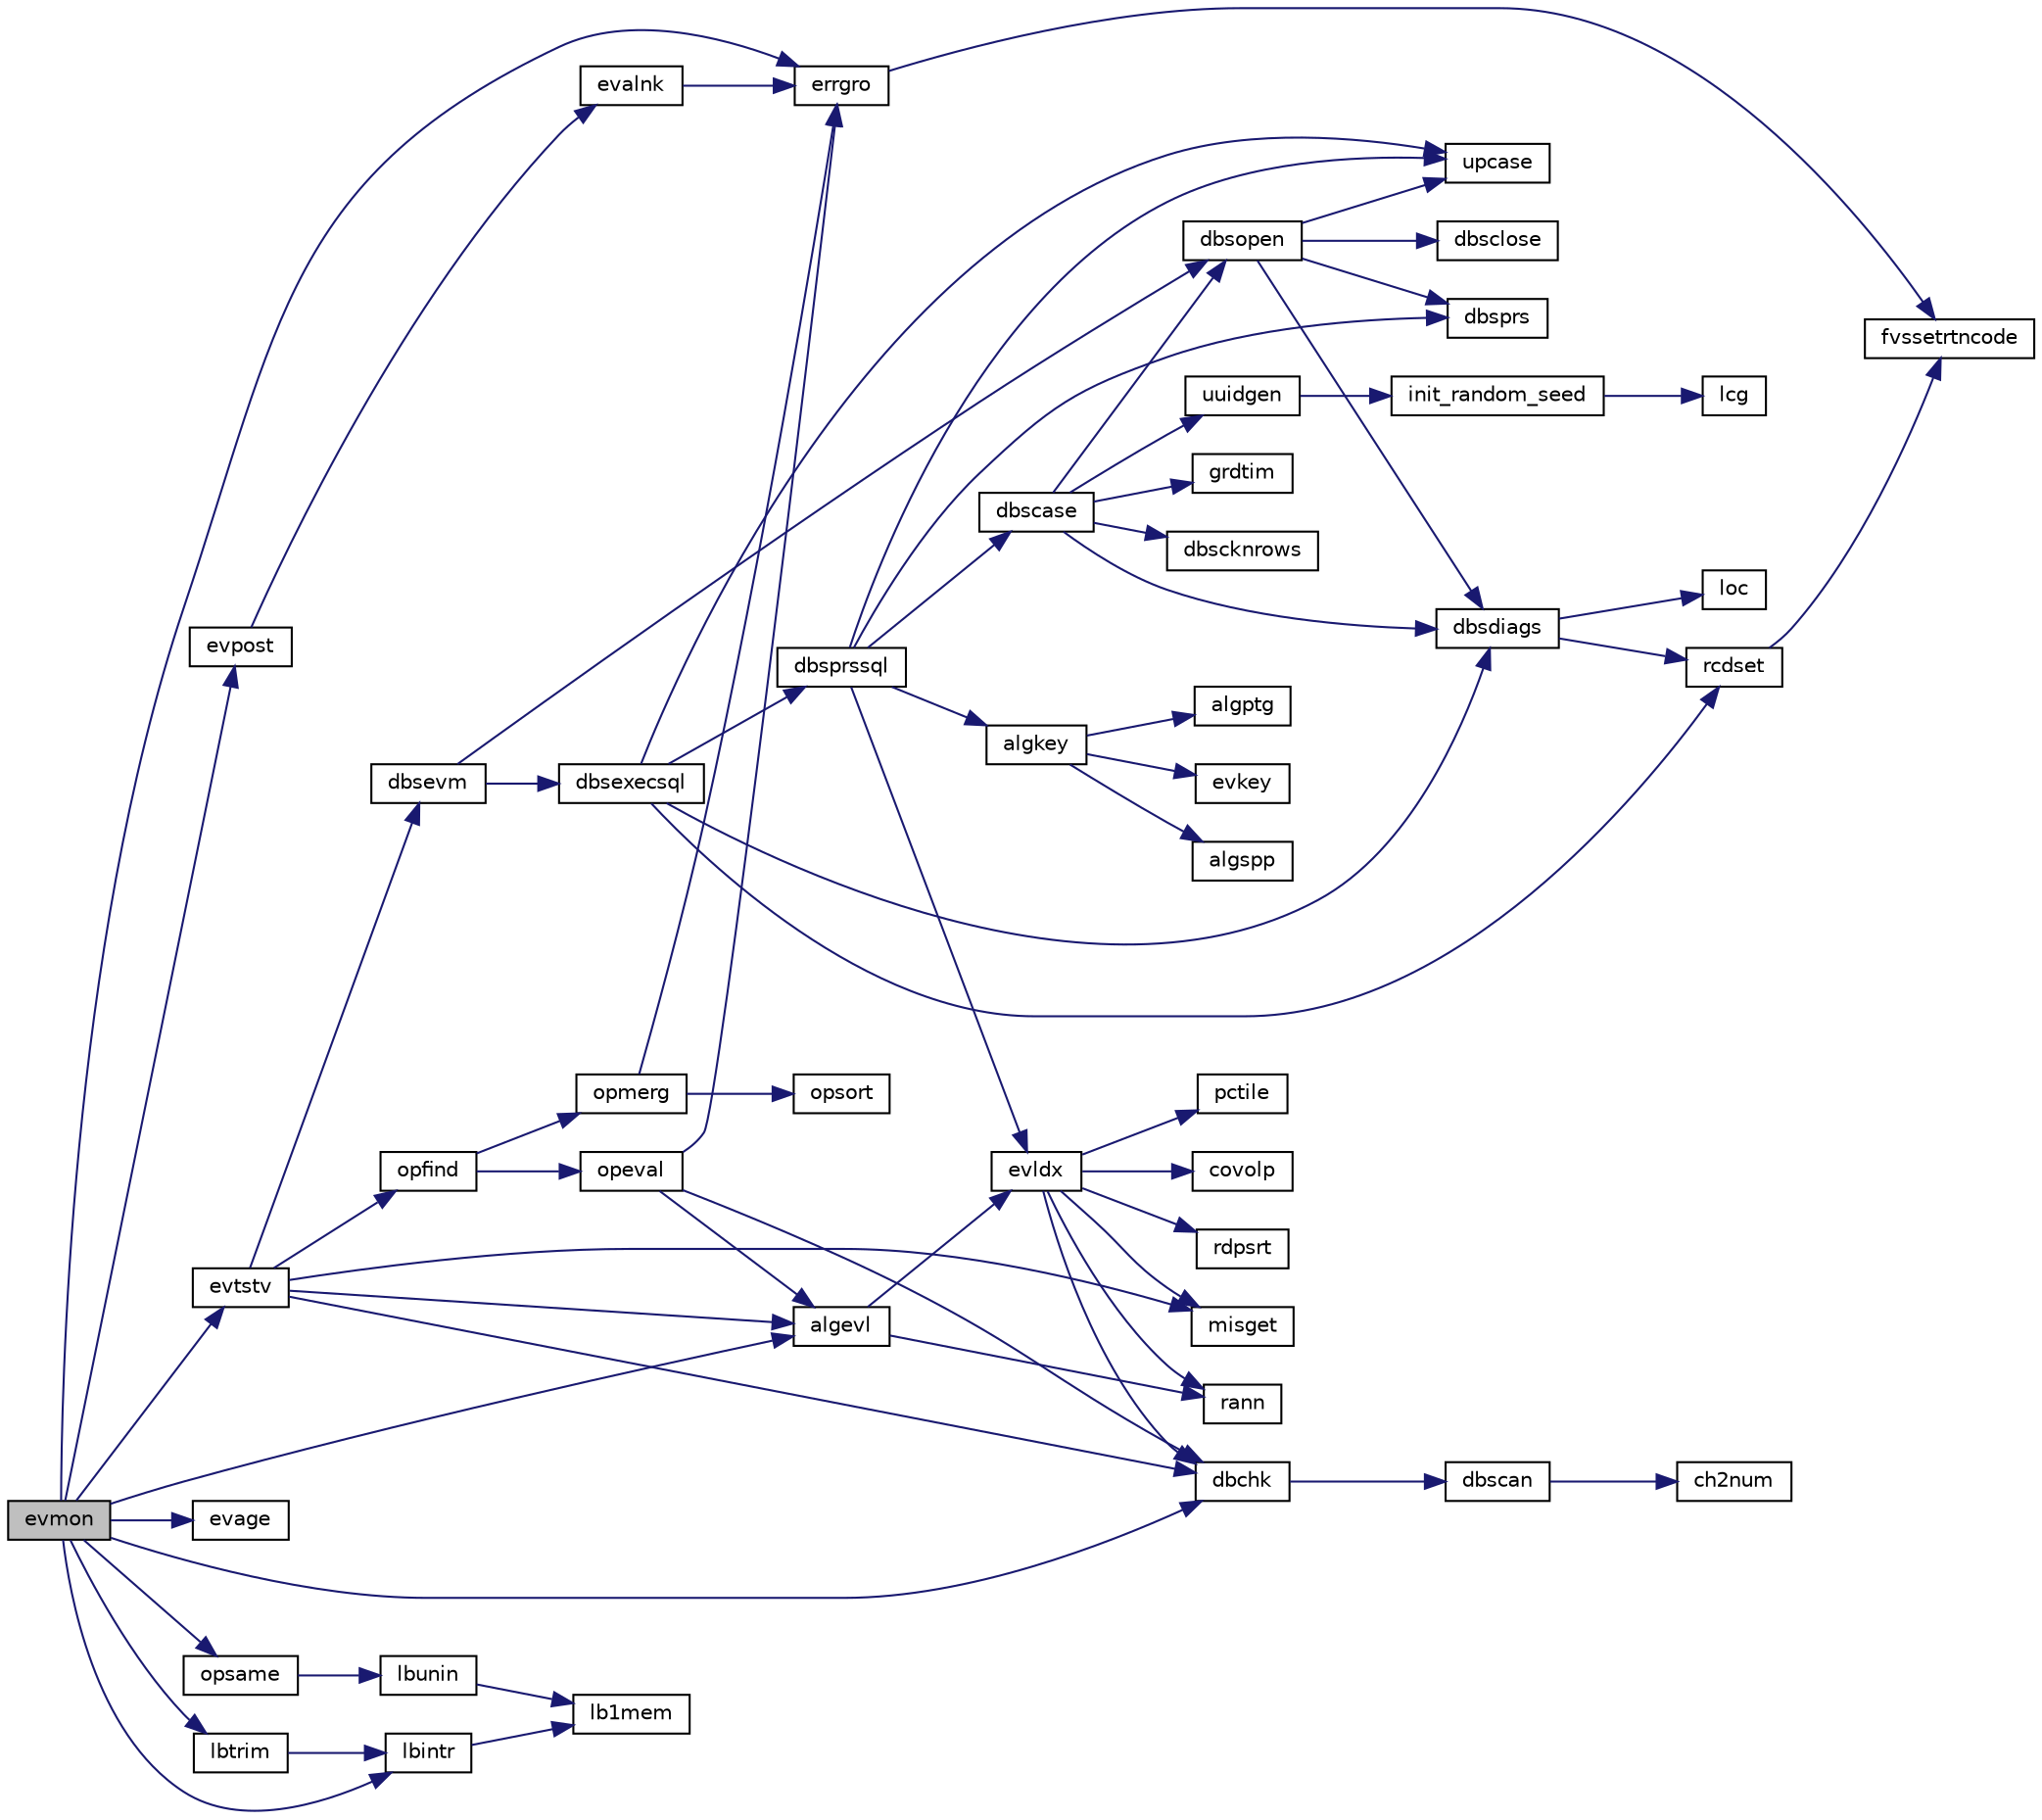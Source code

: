 digraph "evmon"
{
  edge [fontname="Helvetica",fontsize="10",labelfontname="Helvetica",labelfontsize="10"];
  node [fontname="Helvetica",fontsize="10",shape=record];
  rankdir="LR";
  Node1 [label="evmon",height=0.2,width=0.4,color="black", fillcolor="grey75", style="filled", fontcolor="black"];
  Node1 -> Node2 [color="midnightblue",fontsize="10",style="solid",fontname="Helvetica"];
  Node2 [label="dbchk",height=0.2,width=0.4,color="black", fillcolor="white", style="filled",URL="$dbchk_8f.html#a50e82b8d87ebaeb63d8e1abab05bc20b"];
  Node2 -> Node3 [color="midnightblue",fontsize="10",style="solid",fontname="Helvetica"];
  Node3 [label="dbscan",height=0.2,width=0.4,color="black", fillcolor="white", style="filled",URL="$dbscan_8f.html#a18f1eb65a1dbf6141e44b1ac4a10757e"];
  Node3 -> Node4 [color="midnightblue",fontsize="10",style="solid",fontname="Helvetica"];
  Node4 [label="ch2num",height=0.2,width=0.4,color="black", fillcolor="white", style="filled",URL="$ch2num_8f.html#acc5a9987290b4e6c8cfe65bd2cd93540"];
  Node1 -> Node5 [color="midnightblue",fontsize="10",style="solid",fontname="Helvetica"];
  Node5 [label="evtstv",height=0.2,width=0.4,color="black", fillcolor="white", style="filled",URL="$evtstv_8f.html#a3fd30ce7af0aa15ef35a628a474970cf"];
  Node5 -> Node2 [color="midnightblue",fontsize="10",style="solid",fontname="Helvetica"];
  Node5 -> Node6 [color="midnightblue",fontsize="10",style="solid",fontname="Helvetica"];
  Node6 [label="misget",height=0.2,width=0.4,color="black", fillcolor="white", style="filled",URL="$misget_8f.html#a1287765232a4e41af838bb4967b34007"];
  Node5 -> Node7 [color="midnightblue",fontsize="10",style="solid",fontname="Helvetica"];
  Node7 [label="opfind",height=0.2,width=0.4,color="black", fillcolor="white", style="filled",URL="$opfind_8f.html#a324ef558c0f597354b656e718563559e"];
  Node7 -> Node8 [color="midnightblue",fontsize="10",style="solid",fontname="Helvetica"];
  Node8 [label="opmerg",height=0.2,width=0.4,color="black", fillcolor="white", style="filled",URL="$opmerg_8f.html#a5d8719ff40889d676ef5684c77e348bf"];
  Node8 -> Node9 [color="midnightblue",fontsize="10",style="solid",fontname="Helvetica"];
  Node9 [label="errgro",height=0.2,width=0.4,color="black", fillcolor="white", style="filled",URL="$errgro_8f.html#a638bc8982f252f2894cb512c31d9890a"];
  Node9 -> Node10 [color="midnightblue",fontsize="10",style="solid",fontname="Helvetica"];
  Node10 [label="fvssetrtncode",height=0.2,width=0.4,color="black", fillcolor="white", style="filled",URL="$cmdline_8f.html#a079170808ee3336a99645e9e57dfe5a9"];
  Node8 -> Node11 [color="midnightblue",fontsize="10",style="solid",fontname="Helvetica"];
  Node11 [label="opsort",height=0.2,width=0.4,color="black", fillcolor="white", style="filled",URL="$opsort_8f.html#a6681e6cd0f66844e47a1ea085ef16452"];
  Node7 -> Node12 [color="midnightblue",fontsize="10",style="solid",fontname="Helvetica"];
  Node12 [label="opeval",height=0.2,width=0.4,color="black", fillcolor="white", style="filled",URL="$opeval_8f.html#a7f578a6ee493fc264a7af83a1fbdb14f"];
  Node12 -> Node2 [color="midnightblue",fontsize="10",style="solid",fontname="Helvetica"];
  Node12 -> Node13 [color="midnightblue",fontsize="10",style="solid",fontname="Helvetica"];
  Node13 [label="algevl",height=0.2,width=0.4,color="black", fillcolor="white", style="filled",URL="$algevl_8f.html#af247fcf48bbb347b22ae4f542c7b8ff4"];
  Node13 -> Node14 [color="midnightblue",fontsize="10",style="solid",fontname="Helvetica"];
  Node14 [label="rann",height=0.2,width=0.4,color="black", fillcolor="white", style="filled",URL="$rann_8f.html#adcf580f559b80223c24308901aeda3c0"];
  Node13 -> Node15 [color="midnightblue",fontsize="10",style="solid",fontname="Helvetica"];
  Node15 [label="evldx",height=0.2,width=0.4,color="black", fillcolor="white", style="filled",URL="$evldx_8f.html#adb0d63ac59f362dfb6e7b6cf34509669"];
  Node15 -> Node14 [color="midnightblue",fontsize="10",style="solid",fontname="Helvetica"];
  Node15 -> Node2 [color="midnightblue",fontsize="10",style="solid",fontname="Helvetica"];
  Node15 -> Node6 [color="midnightblue",fontsize="10",style="solid",fontname="Helvetica"];
  Node15 -> Node16 [color="midnightblue",fontsize="10",style="solid",fontname="Helvetica"];
  Node16 [label="covolp",height=0.2,width=0.4,color="black", fillcolor="white", style="filled",URL="$covolp_8f.html#a03e184cd2613360b70dd021f8da2f5d6"];
  Node15 -> Node17 [color="midnightblue",fontsize="10",style="solid",fontname="Helvetica"];
  Node17 [label="rdpsrt",height=0.2,width=0.4,color="black", fillcolor="white", style="filled",URL="$rdpsrt_8f.html#a0f0c79b72af19ed56f74ee89ecae6877"];
  Node15 -> Node18 [color="midnightblue",fontsize="10",style="solid",fontname="Helvetica"];
  Node18 [label="pctile",height=0.2,width=0.4,color="black", fillcolor="white", style="filled",URL="$pctile_8f.html#a12d7263064b7cef81de7e72852800b83"];
  Node12 -> Node9 [color="midnightblue",fontsize="10",style="solid",fontname="Helvetica"];
  Node5 -> Node13 [color="midnightblue",fontsize="10",style="solid",fontname="Helvetica"];
  Node5 -> Node19 [color="midnightblue",fontsize="10",style="solid",fontname="Helvetica"];
  Node19 [label="dbsevm",height=0.2,width=0.4,color="black", fillcolor="white", style="filled",URL="$dbsevm_8f.html#a8e283beb1595766208f32db588ec69a1"];
  Node19 -> Node20 [color="midnightblue",fontsize="10",style="solid",fontname="Helvetica"];
  Node20 [label="dbsopen",height=0.2,width=0.4,color="black", fillcolor="white", style="filled",URL="$dbsopen_8f.html#a3e8dabe730ff2a86c085489e3e88b637"];
  Node20 -> Node21 [color="midnightblue",fontsize="10",style="solid",fontname="Helvetica"];
  Node21 [label="dbsclose",height=0.2,width=0.4,color="black", fillcolor="white", style="filled",URL="$dbsclose_8f.html#aed2197b8dac3e7cc05ea998c5322bca4"];
  Node20 -> Node22 [color="midnightblue",fontsize="10",style="solid",fontname="Helvetica"];
  Node22 [label="upcase",height=0.2,width=0.4,color="black", fillcolor="white", style="filled",URL="$upcase_8f.html#a412a50f91650f78ed984862cdcd7a60d"];
  Node20 -> Node23 [color="midnightblue",fontsize="10",style="solid",fontname="Helvetica"];
  Node23 [label="dbsprs",height=0.2,width=0.4,color="black", fillcolor="white", style="filled",URL="$dbsprs_8f.html#a115f4b725c9a25082da8a39e199486cf"];
  Node20 -> Node24 [color="midnightblue",fontsize="10",style="solid",fontname="Helvetica"];
  Node24 [label="dbsdiags",height=0.2,width=0.4,color="black", fillcolor="white", style="filled",URL="$dbsdiags_8f.html#a15a17a1fbf3da59a37155705f6dc1d98"];
  Node24 -> Node25 [color="midnightblue",fontsize="10",style="solid",fontname="Helvetica"];
  Node25 [label="loc",height=0.2,width=0.4,color="black", fillcolor="white", style="filled",URL="$bur__brn_8c.html#a3c8b7f0fcc184328ecbdff756e8bb21a"];
  Node24 -> Node26 [color="midnightblue",fontsize="10",style="solid",fontname="Helvetica"];
  Node26 [label="rcdset",height=0.2,width=0.4,color="black", fillcolor="white", style="filled",URL="$rcdset_8f.html#a1dba8a40ee085d920a3ebb27fcd34a59"];
  Node26 -> Node10 [color="midnightblue",fontsize="10",style="solid",fontname="Helvetica"];
  Node19 -> Node27 [color="midnightblue",fontsize="10",style="solid",fontname="Helvetica"];
  Node27 [label="dbsexecsql",height=0.2,width=0.4,color="black", fillcolor="white", style="filled",URL="$dbsexecsql_8f.html#ac376580edc459e93bb99d4da1803c1a5"];
  Node27 -> Node28 [color="midnightblue",fontsize="10",style="solid",fontname="Helvetica"];
  Node28 [label="dbsprssql",height=0.2,width=0.4,color="black", fillcolor="white", style="filled",URL="$dbsprssql_8f.html#afccfe81991496d83f08690da1ebec7bf"];
  Node28 -> Node23 [color="midnightblue",fontsize="10",style="solid",fontname="Helvetica"];
  Node28 -> Node22 [color="midnightblue",fontsize="10",style="solid",fontname="Helvetica"];
  Node28 -> Node29 [color="midnightblue",fontsize="10",style="solid",fontname="Helvetica"];
  Node29 [label="dbscase",height=0.2,width=0.4,color="black", fillcolor="white", style="filled",URL="$dbscase_8f.html#a245165c65b7faa315380a4704d9a2acb"];
  Node29 -> Node30 [color="midnightblue",fontsize="10",style="solid",fontname="Helvetica"];
  Node30 [label="grdtim",height=0.2,width=0.4,color="black", fillcolor="white", style="filled",URL="$grdtim_8f.html#ad10217068165ab4b799e84db9a37e052"];
  Node29 -> Node20 [color="midnightblue",fontsize="10",style="solid",fontname="Helvetica"];
  Node29 -> Node24 [color="midnightblue",fontsize="10",style="solid",fontname="Helvetica"];
  Node29 -> Node31 [color="midnightblue",fontsize="10",style="solid",fontname="Helvetica"];
  Node31 [label="dbscknrows",height=0.2,width=0.4,color="black", fillcolor="white", style="filled",URL="$dbscknrows_8f.html#ac66e1b51447683e5f478285853226665"];
  Node29 -> Node32 [color="midnightblue",fontsize="10",style="solid",fontname="Helvetica"];
  Node32 [label="uuidgen",height=0.2,width=0.4,color="black", fillcolor="white", style="filled",URL="$uuidgen_8f.html#a46f32e368f6aef2de2f1d5f13b542ef5"];
  Node32 -> Node33 [color="midnightblue",fontsize="10",style="solid",fontname="Helvetica"];
  Node33 [label="init_random_seed",height=0.2,width=0.4,color="black", fillcolor="white", style="filled",URL="$uuidgen_8f.html#a683a42362f933d86450f8e79e7d9452b"];
  Node33 -> Node34 [color="midnightblue",fontsize="10",style="solid",fontname="Helvetica"];
  Node34 [label="lcg",height=0.2,width=0.4,color="black", fillcolor="white", style="filled",URL="$uuidgen_8f.html#a9f48bad95c20db482c161f1b1195e7a6"];
  Node28 -> Node35 [color="midnightblue",fontsize="10",style="solid",fontname="Helvetica"];
  Node35 [label="algkey",height=0.2,width=0.4,color="black", fillcolor="white", style="filled",URL="$algkey_8f.html#af4ec0db3053891bbd430e63da8431e46"];
  Node35 -> Node36 [color="midnightblue",fontsize="10",style="solid",fontname="Helvetica"];
  Node36 [label="algspp",height=0.2,width=0.4,color="black", fillcolor="white", style="filled",URL="$algspp_8f.html#a168daddd8cea4fb5a0d4c73c96e0bbdc"];
  Node35 -> Node37 [color="midnightblue",fontsize="10",style="solid",fontname="Helvetica"];
  Node37 [label="algptg",height=0.2,width=0.4,color="black", fillcolor="white", style="filled",URL="$algptg_8f.html#a41145d20a0141322326ff4e9f12d821d"];
  Node35 -> Node38 [color="midnightblue",fontsize="10",style="solid",fontname="Helvetica"];
  Node38 [label="evkey",height=0.2,width=0.4,color="black", fillcolor="white", style="filled",URL="$evkey_8f.html#aedd8146bb059fc0ecc495668293a50e3"];
  Node28 -> Node15 [color="midnightblue",fontsize="10",style="solid",fontname="Helvetica"];
  Node27 -> Node26 [color="midnightblue",fontsize="10",style="solid",fontname="Helvetica"];
  Node27 -> Node24 [color="midnightblue",fontsize="10",style="solid",fontname="Helvetica"];
  Node27 -> Node22 [color="midnightblue",fontsize="10",style="solid",fontname="Helvetica"];
  Node1 -> Node39 [color="midnightblue",fontsize="10",style="solid",fontname="Helvetica"];
  Node39 [label="evage",height=0.2,width=0.4,color="black", fillcolor="white", style="filled",URL="$evage_8f.html#ac081558d72a9e124f1fc71d72cee323a"];
  Node1 -> Node13 [color="midnightblue",fontsize="10",style="solid",fontname="Helvetica"];
  Node1 -> Node9 [color="midnightblue",fontsize="10",style="solid",fontname="Helvetica"];
  Node1 -> Node40 [color="midnightblue",fontsize="10",style="solid",fontname="Helvetica"];
  Node40 [label="evpost",height=0.2,width=0.4,color="black", fillcolor="white", style="filled",URL="$evpost_8f.html#a000210440eddd3e7bddd4e9ef59986e2"];
  Node40 -> Node41 [color="midnightblue",fontsize="10",style="solid",fontname="Helvetica"];
  Node41 [label="evalnk",height=0.2,width=0.4,color="black", fillcolor="white", style="filled",URL="$evalnk_8f.html#a7f6b6a88f0dc4e67812811e1534942c0"];
  Node41 -> Node9 [color="midnightblue",fontsize="10",style="solid",fontname="Helvetica"];
  Node1 -> Node42 [color="midnightblue",fontsize="10",style="solid",fontname="Helvetica"];
  Node42 [label="lbtrim",height=0.2,width=0.4,color="black", fillcolor="white", style="filled",URL="$lbtrim_8f.html#a8a862828a833f27ec05d14fbf5107482"];
  Node42 -> Node43 [color="midnightblue",fontsize="10",style="solid",fontname="Helvetica"];
  Node43 [label="lbintr",height=0.2,width=0.4,color="black", fillcolor="white", style="filled",URL="$lbintr_8f.html#a94763514922a3dc8425b71654c05ee8c"];
  Node43 -> Node44 [color="midnightblue",fontsize="10",style="solid",fontname="Helvetica"];
  Node44 [label="lb1mem",height=0.2,width=0.4,color="black", fillcolor="white", style="filled",URL="$lb1mem_8f.html#a4c4e16839f91aa35aad9878ec7c63a5f"];
  Node1 -> Node45 [color="midnightblue",fontsize="10",style="solid",fontname="Helvetica"];
  Node45 [label="opsame",height=0.2,width=0.4,color="black", fillcolor="white", style="filled",URL="$opsame_8f.html#a505014480e03db8c1c2d8213d11ccbf1"];
  Node45 -> Node46 [color="midnightblue",fontsize="10",style="solid",fontname="Helvetica"];
  Node46 [label="lbunin",height=0.2,width=0.4,color="black", fillcolor="white", style="filled",URL="$lbunin_8f.html#a775e4db094e4839579cc2da4e55e4ff6"];
  Node46 -> Node44 [color="midnightblue",fontsize="10",style="solid",fontname="Helvetica"];
  Node1 -> Node43 [color="midnightblue",fontsize="10",style="solid",fontname="Helvetica"];
}
